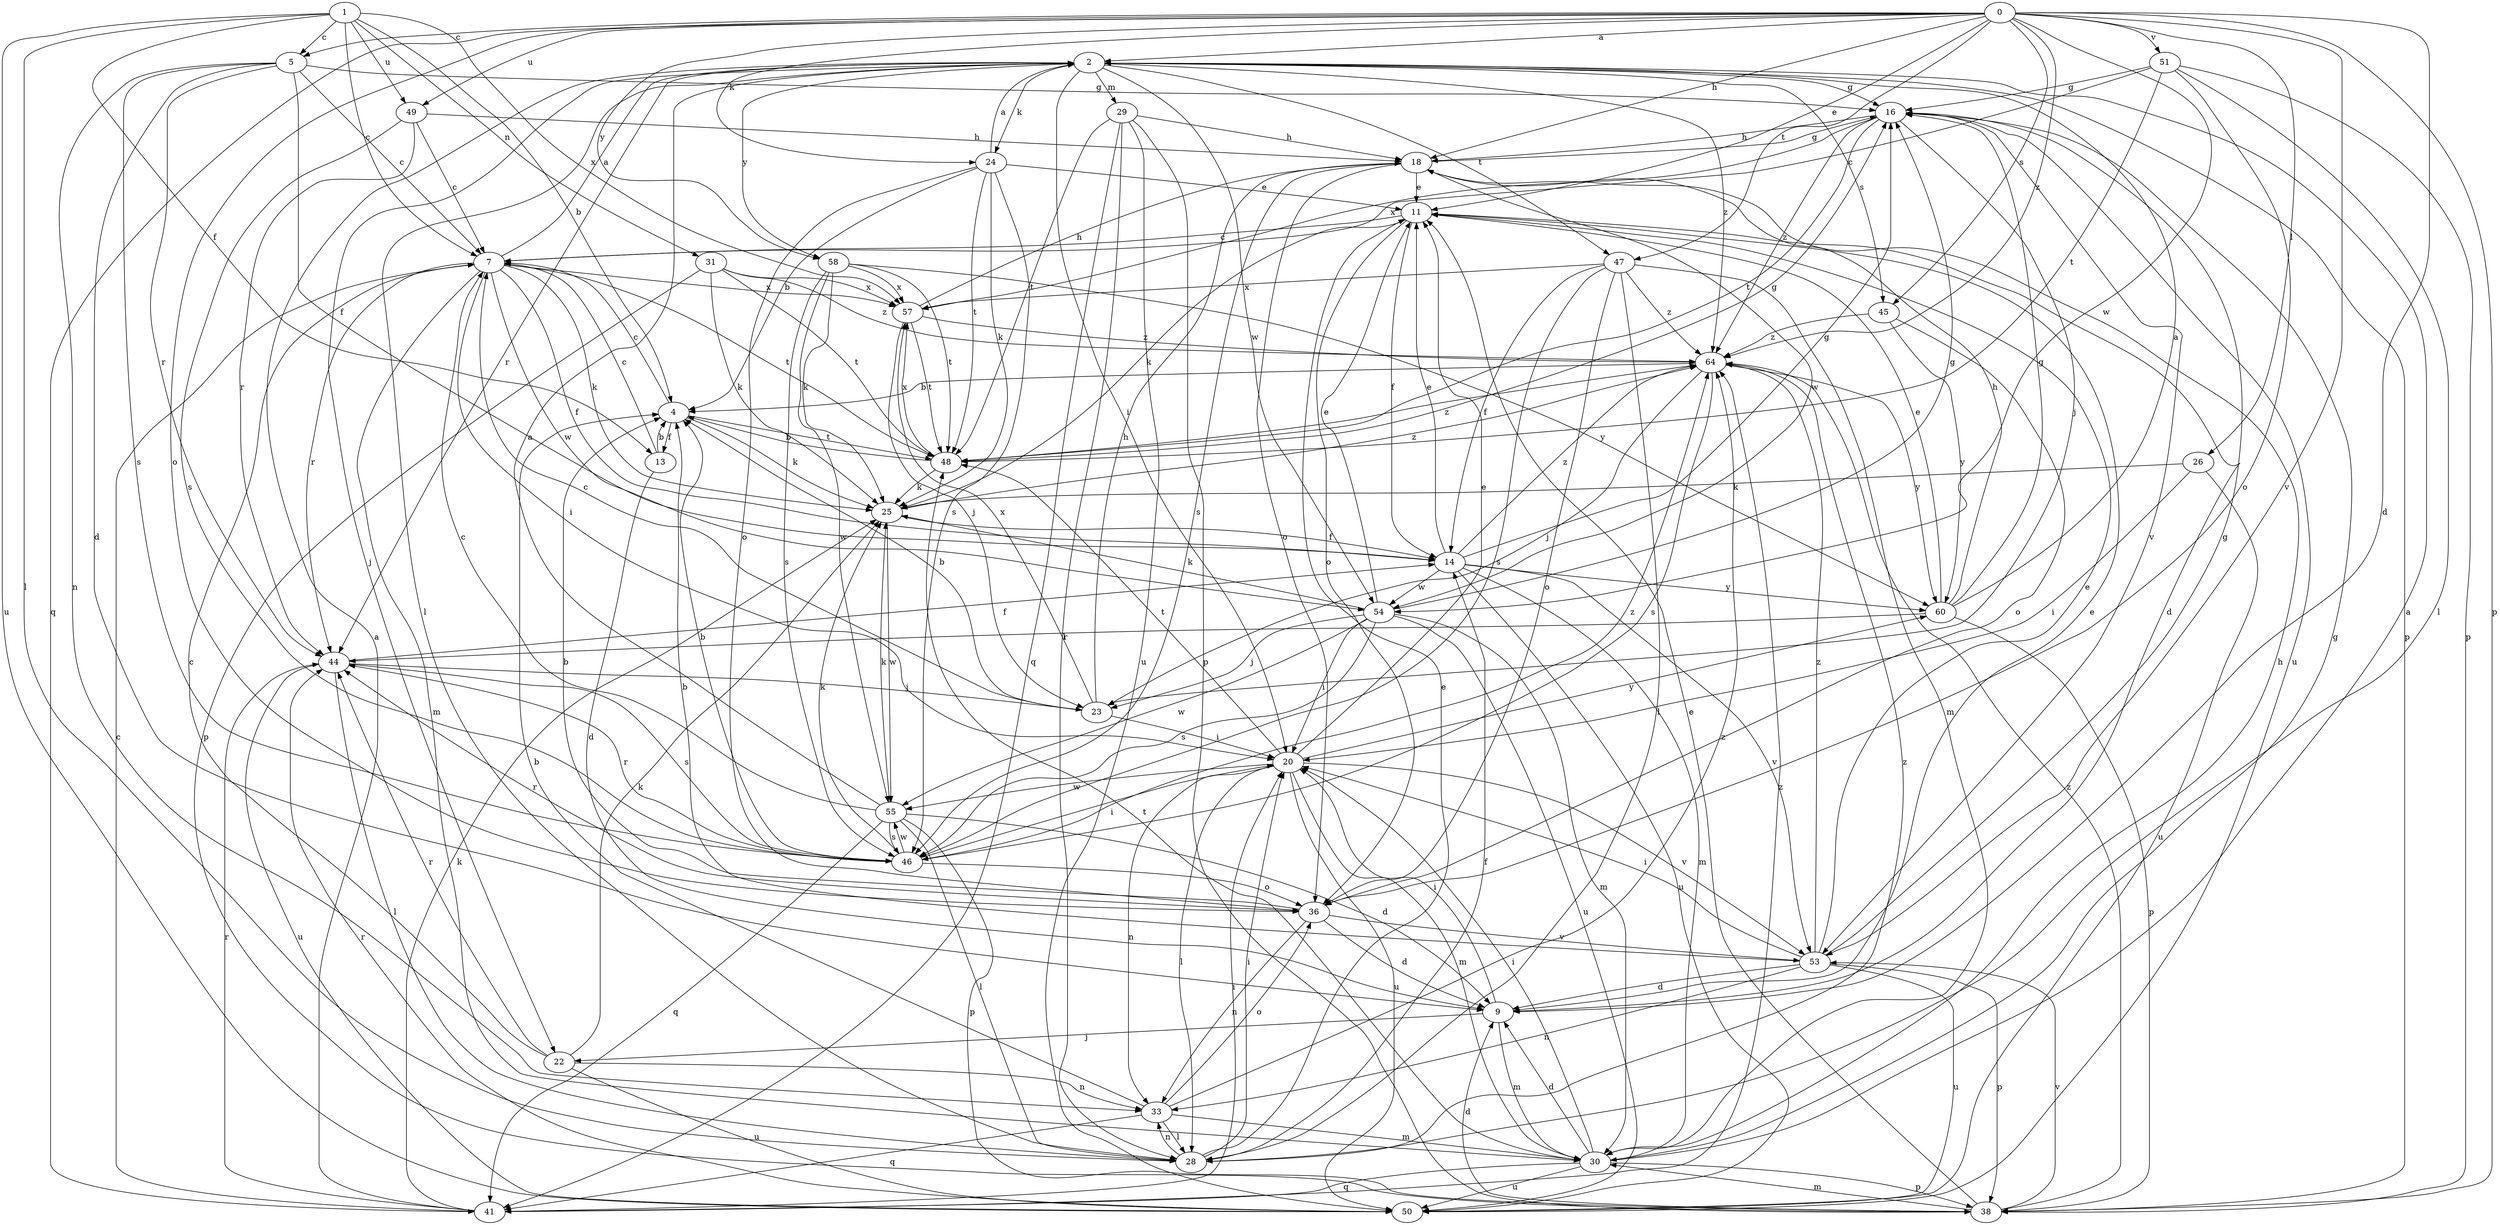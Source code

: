 strict digraph  {
0;
1;
2;
4;
5;
7;
9;
11;
13;
14;
16;
18;
20;
22;
23;
24;
25;
26;
28;
29;
30;
31;
33;
36;
38;
41;
44;
45;
46;
47;
48;
49;
50;
51;
53;
54;
55;
57;
58;
60;
64;
0 -> 2  [label=a];
0 -> 5  [label=c];
0 -> 9  [label=d];
0 -> 11  [label=e];
0 -> 18  [label=h];
0 -> 24  [label=k];
0 -> 26  [label=l];
0 -> 36  [label=o];
0 -> 38  [label=p];
0 -> 41  [label=q];
0 -> 45  [label=s];
0 -> 47  [label=t];
0 -> 49  [label=u];
0 -> 51  [label=v];
0 -> 53  [label=v];
0 -> 54  [label=w];
0 -> 58  [label=y];
0 -> 64  [label=z];
1 -> 4  [label=b];
1 -> 5  [label=c];
1 -> 7  [label=c];
1 -> 13  [label=f];
1 -> 28  [label=l];
1 -> 31  [label=n];
1 -> 49  [label=u];
1 -> 50  [label=u];
1 -> 57  [label=x];
2 -> 16  [label=g];
2 -> 20  [label=i];
2 -> 22  [label=j];
2 -> 24  [label=k];
2 -> 28  [label=l];
2 -> 29  [label=m];
2 -> 38  [label=p];
2 -> 44  [label=r];
2 -> 45  [label=s];
2 -> 47  [label=t];
2 -> 54  [label=w];
2 -> 58  [label=y];
2 -> 64  [label=z];
4 -> 7  [label=c];
4 -> 13  [label=f];
4 -> 25  [label=k];
4 -> 48  [label=t];
5 -> 7  [label=c];
5 -> 9  [label=d];
5 -> 14  [label=f];
5 -> 16  [label=g];
5 -> 33  [label=n];
5 -> 44  [label=r];
5 -> 46  [label=s];
7 -> 2  [label=a];
7 -> 14  [label=f];
7 -> 20  [label=i];
7 -> 25  [label=k];
7 -> 30  [label=m];
7 -> 44  [label=r];
7 -> 48  [label=t];
7 -> 54  [label=w];
7 -> 57  [label=x];
9 -> 11  [label=e];
9 -> 20  [label=i];
9 -> 22  [label=j];
9 -> 30  [label=m];
11 -> 7  [label=c];
11 -> 9  [label=d];
11 -> 14  [label=f];
11 -> 25  [label=k];
11 -> 36  [label=o];
13 -> 4  [label=b];
13 -> 7  [label=c];
13 -> 9  [label=d];
14 -> 11  [label=e];
14 -> 16  [label=g];
14 -> 30  [label=m];
14 -> 50  [label=u];
14 -> 53  [label=v];
14 -> 54  [label=w];
14 -> 60  [label=y];
14 -> 64  [label=z];
16 -> 18  [label=h];
16 -> 23  [label=j];
16 -> 48  [label=t];
16 -> 50  [label=u];
16 -> 53  [label=v];
16 -> 57  [label=x];
16 -> 64  [label=z];
18 -> 11  [label=e];
18 -> 16  [label=g];
18 -> 36  [label=o];
18 -> 46  [label=s];
18 -> 54  [label=w];
20 -> 11  [label=e];
20 -> 28  [label=l];
20 -> 30  [label=m];
20 -> 33  [label=n];
20 -> 48  [label=t];
20 -> 50  [label=u];
20 -> 53  [label=v];
20 -> 55  [label=w];
20 -> 60  [label=y];
22 -> 7  [label=c];
22 -> 25  [label=k];
22 -> 33  [label=n];
22 -> 44  [label=r];
22 -> 50  [label=u];
23 -> 4  [label=b];
23 -> 7  [label=c];
23 -> 18  [label=h];
23 -> 20  [label=i];
23 -> 57  [label=x];
24 -> 2  [label=a];
24 -> 4  [label=b];
24 -> 11  [label=e];
24 -> 25  [label=k];
24 -> 36  [label=o];
24 -> 46  [label=s];
24 -> 48  [label=t];
25 -> 14  [label=f];
25 -> 55  [label=w];
25 -> 64  [label=z];
26 -> 20  [label=i];
26 -> 25  [label=k];
26 -> 50  [label=u];
28 -> 11  [label=e];
28 -> 14  [label=f];
28 -> 20  [label=i];
28 -> 33  [label=n];
28 -> 64  [label=z];
29 -> 18  [label=h];
29 -> 28  [label=l];
29 -> 38  [label=p];
29 -> 41  [label=q];
29 -> 48  [label=t];
29 -> 50  [label=u];
30 -> 2  [label=a];
30 -> 9  [label=d];
30 -> 16  [label=g];
30 -> 18  [label=h];
30 -> 20  [label=i];
30 -> 38  [label=p];
30 -> 41  [label=q];
30 -> 48  [label=t];
30 -> 50  [label=u];
31 -> 25  [label=k];
31 -> 38  [label=p];
31 -> 48  [label=t];
31 -> 57  [label=x];
31 -> 64  [label=z];
33 -> 4  [label=b];
33 -> 28  [label=l];
33 -> 30  [label=m];
33 -> 36  [label=o];
33 -> 41  [label=q];
33 -> 64  [label=z];
36 -> 4  [label=b];
36 -> 9  [label=d];
36 -> 33  [label=n];
36 -> 44  [label=r];
36 -> 53  [label=v];
38 -> 9  [label=d];
38 -> 11  [label=e];
38 -> 30  [label=m];
38 -> 53  [label=v];
38 -> 64  [label=z];
41 -> 2  [label=a];
41 -> 7  [label=c];
41 -> 20  [label=i];
41 -> 25  [label=k];
41 -> 44  [label=r];
41 -> 64  [label=z];
44 -> 14  [label=f];
44 -> 23  [label=j];
44 -> 28  [label=l];
44 -> 46  [label=s];
44 -> 50  [label=u];
45 -> 36  [label=o];
45 -> 60  [label=y];
45 -> 64  [label=z];
46 -> 4  [label=b];
46 -> 20  [label=i];
46 -> 25  [label=k];
46 -> 36  [label=o];
46 -> 44  [label=r];
46 -> 55  [label=w];
46 -> 64  [label=z];
47 -> 14  [label=f];
47 -> 28  [label=l];
47 -> 30  [label=m];
47 -> 36  [label=o];
47 -> 46  [label=s];
47 -> 57  [label=x];
47 -> 64  [label=z];
48 -> 4  [label=b];
48 -> 16  [label=g];
48 -> 25  [label=k];
48 -> 57  [label=x];
48 -> 64  [label=z];
49 -> 7  [label=c];
49 -> 18  [label=h];
49 -> 44  [label=r];
49 -> 46  [label=s];
50 -> 44  [label=r];
51 -> 7  [label=c];
51 -> 16  [label=g];
51 -> 28  [label=l];
51 -> 36  [label=o];
51 -> 38  [label=p];
51 -> 48  [label=t];
53 -> 4  [label=b];
53 -> 9  [label=d];
53 -> 11  [label=e];
53 -> 16  [label=g];
53 -> 20  [label=i];
53 -> 33  [label=n];
53 -> 38  [label=p];
53 -> 50  [label=u];
53 -> 64  [label=z];
54 -> 11  [label=e];
54 -> 16  [label=g];
54 -> 20  [label=i];
54 -> 23  [label=j];
54 -> 25  [label=k];
54 -> 30  [label=m];
54 -> 46  [label=s];
54 -> 50  [label=u];
54 -> 55  [label=w];
55 -> 2  [label=a];
55 -> 7  [label=c];
55 -> 9  [label=d];
55 -> 25  [label=k];
55 -> 28  [label=l];
55 -> 38  [label=p];
55 -> 41  [label=q];
55 -> 46  [label=s];
57 -> 18  [label=h];
57 -> 23  [label=j];
57 -> 48  [label=t];
57 -> 64  [label=z];
58 -> 25  [label=k];
58 -> 46  [label=s];
58 -> 48  [label=t];
58 -> 55  [label=w];
58 -> 57  [label=x];
58 -> 60  [label=y];
60 -> 2  [label=a];
60 -> 11  [label=e];
60 -> 16  [label=g];
60 -> 18  [label=h];
60 -> 38  [label=p];
60 -> 44  [label=r];
64 -> 4  [label=b];
64 -> 23  [label=j];
64 -> 46  [label=s];
64 -> 60  [label=y];
}
